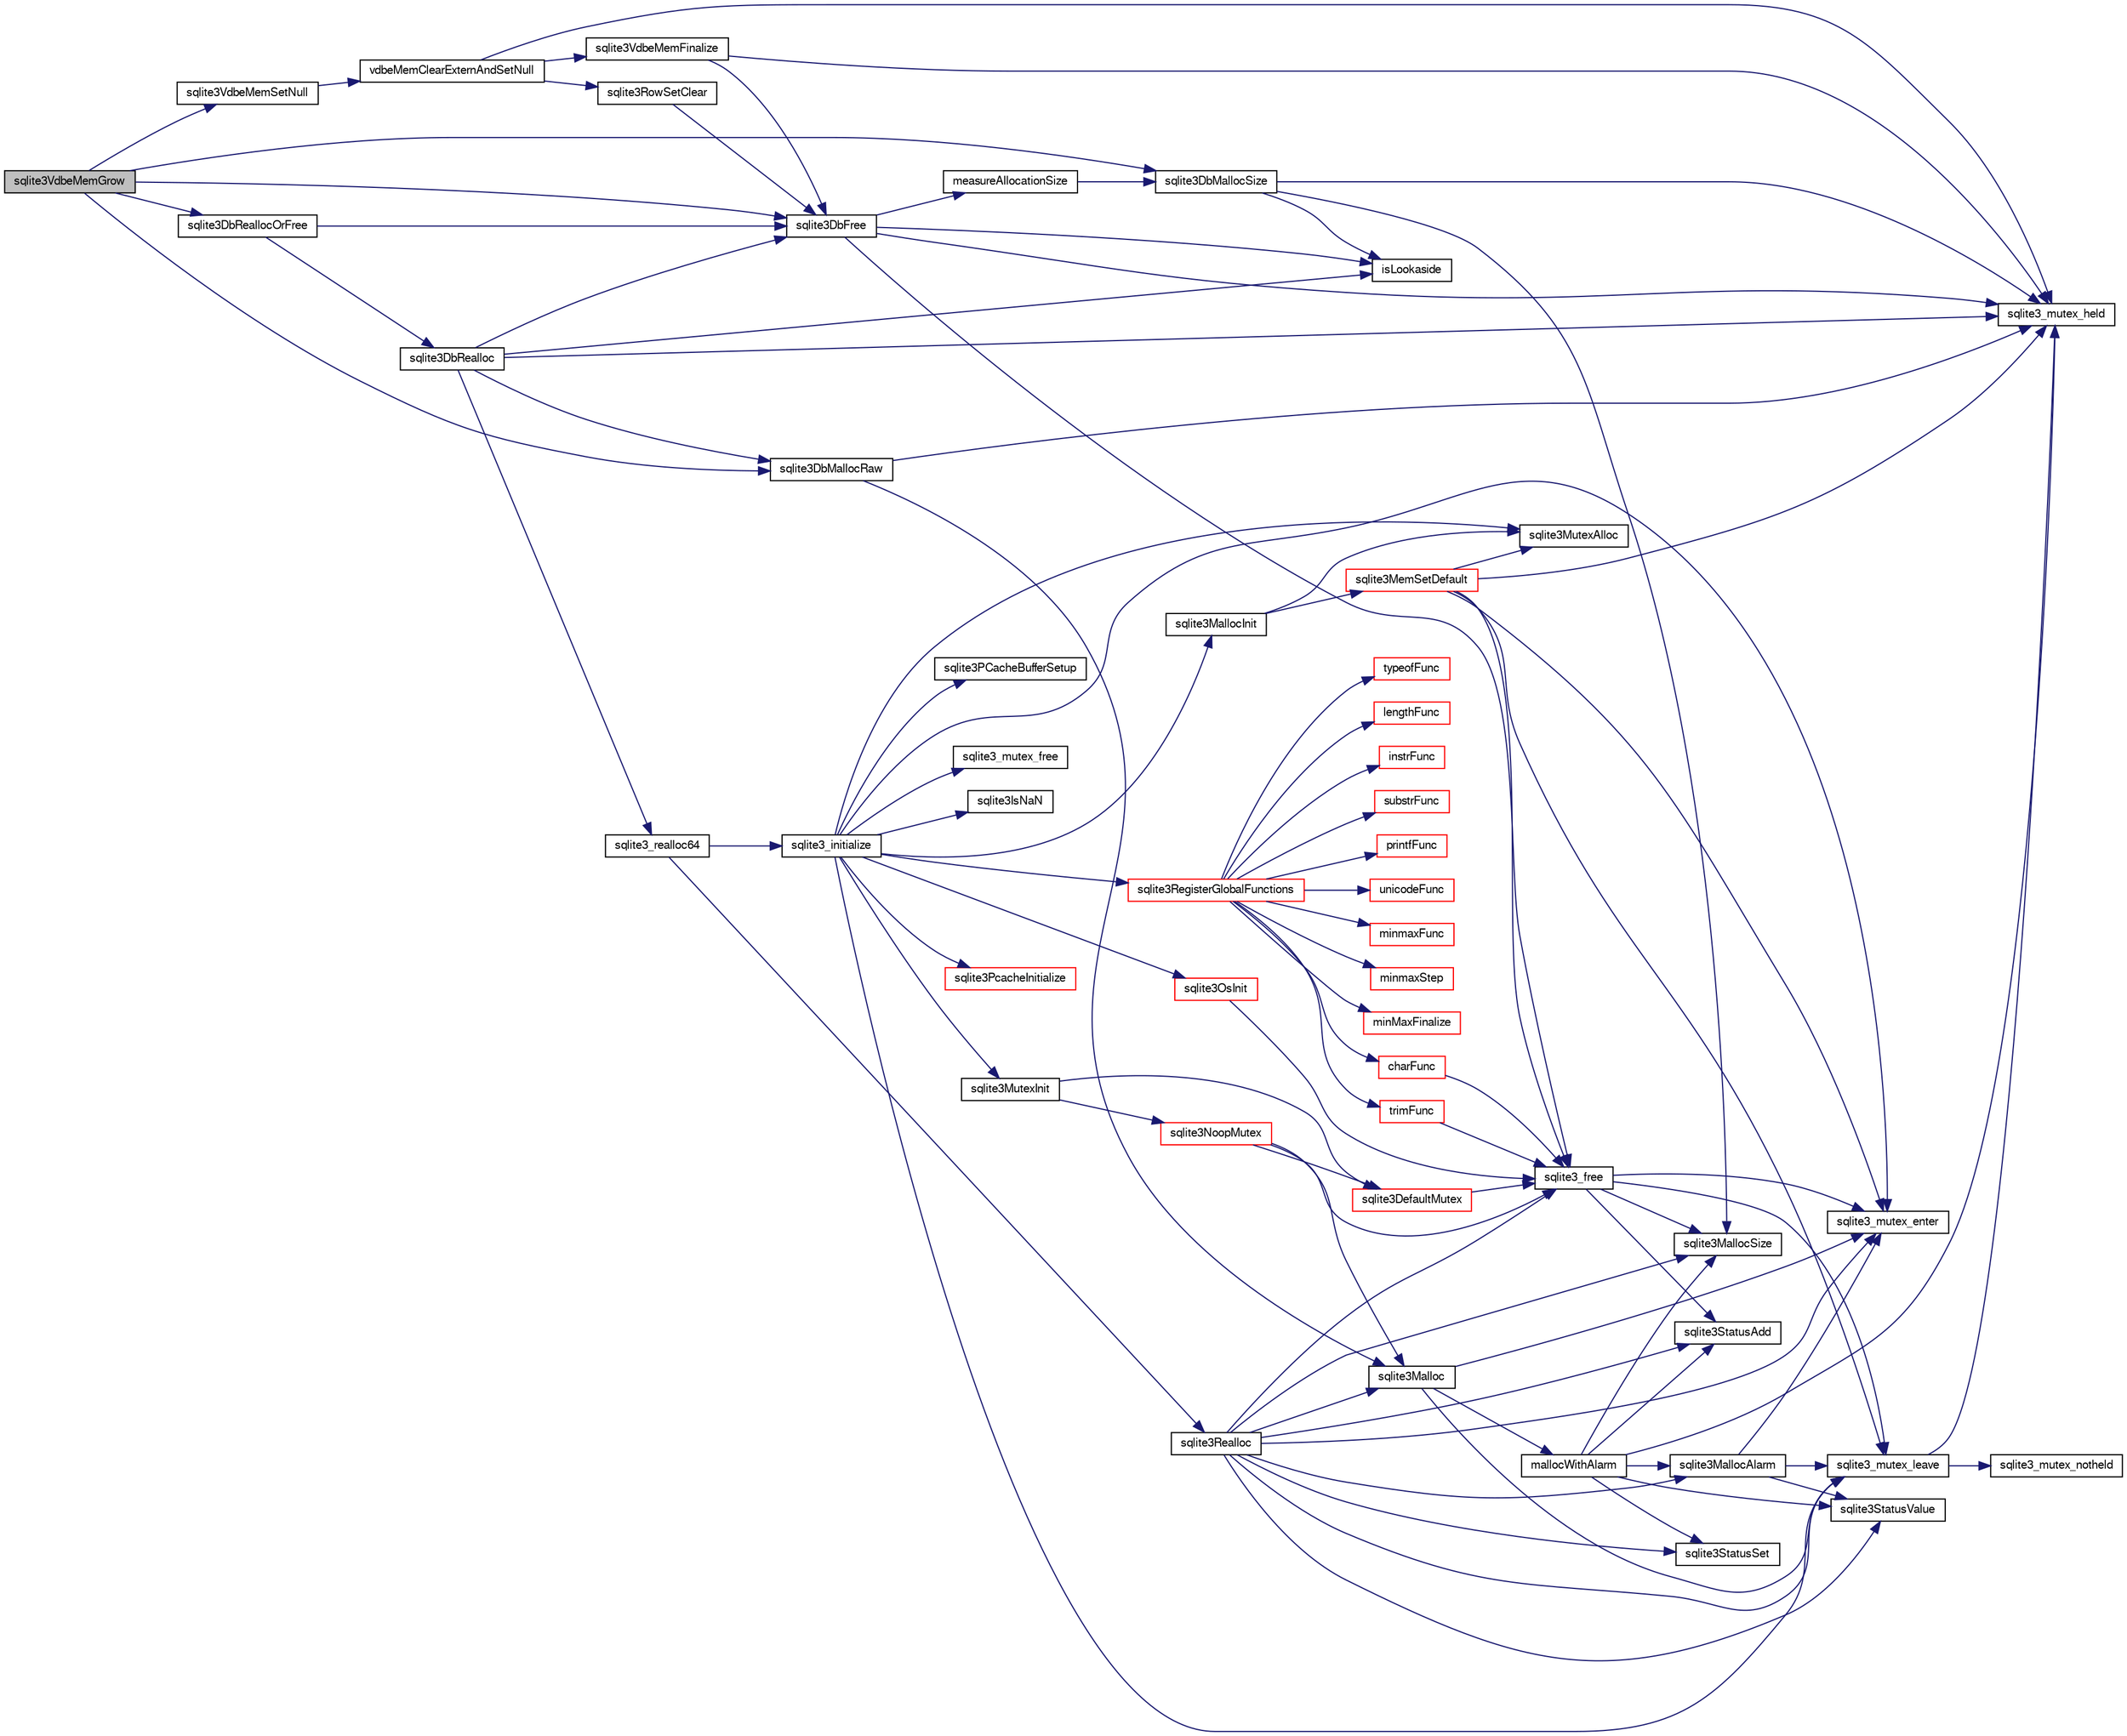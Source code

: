 digraph "sqlite3VdbeMemGrow"
{
  edge [fontname="FreeSans",fontsize="10",labelfontname="FreeSans",labelfontsize="10"];
  node [fontname="FreeSans",fontsize="10",shape=record];
  rankdir="LR";
  Node768325 [label="sqlite3VdbeMemGrow",height=0.2,width=0.4,color="black", fillcolor="grey75", style="filled", fontcolor="black"];
  Node768325 -> Node768326 [color="midnightblue",fontsize="10",style="solid",fontname="FreeSans"];
  Node768326 [label="sqlite3DbMallocSize",height=0.2,width=0.4,color="black", fillcolor="white", style="filled",URL="$sqlite3_8c.html#aa397e5a8a03495203a0767abf0a71f86"];
  Node768326 -> Node768327 [color="midnightblue",fontsize="10",style="solid",fontname="FreeSans"];
  Node768327 [label="sqlite3MallocSize",height=0.2,width=0.4,color="black", fillcolor="white", style="filled",URL="$sqlite3_8c.html#acf5d2a5f35270bafb050bd2def576955"];
  Node768326 -> Node768328 [color="midnightblue",fontsize="10",style="solid",fontname="FreeSans"];
  Node768328 [label="sqlite3_mutex_held",height=0.2,width=0.4,color="black", fillcolor="white", style="filled",URL="$sqlite3_8c.html#acf77da68932b6bc163c5e68547ecc3e7"];
  Node768326 -> Node768329 [color="midnightblue",fontsize="10",style="solid",fontname="FreeSans"];
  Node768329 [label="isLookaside",height=0.2,width=0.4,color="black", fillcolor="white", style="filled",URL="$sqlite3_8c.html#a770fa05ff9717b75e16f4d968a77b897"];
  Node768325 -> Node768330 [color="midnightblue",fontsize="10",style="solid",fontname="FreeSans"];
  Node768330 [label="sqlite3DbReallocOrFree",height=0.2,width=0.4,color="black", fillcolor="white", style="filled",URL="$sqlite3_8c.html#a532a9fd62eeb46b61885a0fff075231c"];
  Node768330 -> Node768331 [color="midnightblue",fontsize="10",style="solid",fontname="FreeSans"];
  Node768331 [label="sqlite3DbRealloc",height=0.2,width=0.4,color="black", fillcolor="white", style="filled",URL="$sqlite3_8c.html#ae028f4902a9d29bcaf310ff289ee87dc"];
  Node768331 -> Node768328 [color="midnightblue",fontsize="10",style="solid",fontname="FreeSans"];
  Node768331 -> Node768332 [color="midnightblue",fontsize="10",style="solid",fontname="FreeSans"];
  Node768332 [label="sqlite3DbMallocRaw",height=0.2,width=0.4,color="black", fillcolor="white", style="filled",URL="$sqlite3_8c.html#abbe8be0cf7175e11ddc3e2218fad924e"];
  Node768332 -> Node768328 [color="midnightblue",fontsize="10",style="solid",fontname="FreeSans"];
  Node768332 -> Node768333 [color="midnightblue",fontsize="10",style="solid",fontname="FreeSans"];
  Node768333 [label="sqlite3Malloc",height=0.2,width=0.4,color="black", fillcolor="white", style="filled",URL="$sqlite3_8c.html#a361a2eaa846b1885f123abe46f5d8b2b"];
  Node768333 -> Node768334 [color="midnightblue",fontsize="10",style="solid",fontname="FreeSans"];
  Node768334 [label="sqlite3_mutex_enter",height=0.2,width=0.4,color="black", fillcolor="white", style="filled",URL="$sqlite3_8c.html#a1c12cde690bd89f104de5cbad12a6bf5"];
  Node768333 -> Node768335 [color="midnightblue",fontsize="10",style="solid",fontname="FreeSans"];
  Node768335 [label="mallocWithAlarm",height=0.2,width=0.4,color="black", fillcolor="white", style="filled",URL="$sqlite3_8c.html#ab070d5cf8e48ec8a6a43cf025d48598b"];
  Node768335 -> Node768328 [color="midnightblue",fontsize="10",style="solid",fontname="FreeSans"];
  Node768335 -> Node768336 [color="midnightblue",fontsize="10",style="solid",fontname="FreeSans"];
  Node768336 [label="sqlite3StatusSet",height=0.2,width=0.4,color="black", fillcolor="white", style="filled",URL="$sqlite3_8c.html#afec7586c01fcb5ea17dc9d7725a589d9"];
  Node768335 -> Node768337 [color="midnightblue",fontsize="10",style="solid",fontname="FreeSans"];
  Node768337 [label="sqlite3StatusValue",height=0.2,width=0.4,color="black", fillcolor="white", style="filled",URL="$sqlite3_8c.html#a30b8ac296c6e200c1fa57708d52c6ef6"];
  Node768335 -> Node768338 [color="midnightblue",fontsize="10",style="solid",fontname="FreeSans"];
  Node768338 [label="sqlite3MallocAlarm",height=0.2,width=0.4,color="black", fillcolor="white", style="filled",URL="$sqlite3_8c.html#ada66988e8471d1198f3219c062377508"];
  Node768338 -> Node768337 [color="midnightblue",fontsize="10",style="solid",fontname="FreeSans"];
  Node768338 -> Node768339 [color="midnightblue",fontsize="10",style="solid",fontname="FreeSans"];
  Node768339 [label="sqlite3_mutex_leave",height=0.2,width=0.4,color="black", fillcolor="white", style="filled",URL="$sqlite3_8c.html#a5838d235601dbd3c1fa993555c6bcc93"];
  Node768339 -> Node768328 [color="midnightblue",fontsize="10",style="solid",fontname="FreeSans"];
  Node768339 -> Node768340 [color="midnightblue",fontsize="10",style="solid",fontname="FreeSans"];
  Node768340 [label="sqlite3_mutex_notheld",height=0.2,width=0.4,color="black", fillcolor="white", style="filled",URL="$sqlite3_8c.html#a83967c837c1c000d3b5adcfaa688f5dc"];
  Node768338 -> Node768334 [color="midnightblue",fontsize="10",style="solid",fontname="FreeSans"];
  Node768335 -> Node768327 [color="midnightblue",fontsize="10",style="solid",fontname="FreeSans"];
  Node768335 -> Node768341 [color="midnightblue",fontsize="10",style="solid",fontname="FreeSans"];
  Node768341 [label="sqlite3StatusAdd",height=0.2,width=0.4,color="black", fillcolor="white", style="filled",URL="$sqlite3_8c.html#afa029f93586aeab4cc85360905dae9cd"];
  Node768333 -> Node768339 [color="midnightblue",fontsize="10",style="solid",fontname="FreeSans"];
  Node768331 -> Node768329 [color="midnightblue",fontsize="10",style="solid",fontname="FreeSans"];
  Node768331 -> Node768342 [color="midnightblue",fontsize="10",style="solid",fontname="FreeSans"];
  Node768342 [label="sqlite3DbFree",height=0.2,width=0.4,color="black", fillcolor="white", style="filled",URL="$sqlite3_8c.html#ac70ab821a6607b4a1b909582dc37a069"];
  Node768342 -> Node768328 [color="midnightblue",fontsize="10",style="solid",fontname="FreeSans"];
  Node768342 -> Node768343 [color="midnightblue",fontsize="10",style="solid",fontname="FreeSans"];
  Node768343 [label="measureAllocationSize",height=0.2,width=0.4,color="black", fillcolor="white", style="filled",URL="$sqlite3_8c.html#a45731e644a22fdb756e2b6337224217a"];
  Node768343 -> Node768326 [color="midnightblue",fontsize="10",style="solid",fontname="FreeSans"];
  Node768342 -> Node768329 [color="midnightblue",fontsize="10",style="solid",fontname="FreeSans"];
  Node768342 -> Node768344 [color="midnightblue",fontsize="10",style="solid",fontname="FreeSans"];
  Node768344 [label="sqlite3_free",height=0.2,width=0.4,color="black", fillcolor="white", style="filled",URL="$sqlite3_8c.html#a6552349e36a8a691af5487999ab09519"];
  Node768344 -> Node768334 [color="midnightblue",fontsize="10",style="solid",fontname="FreeSans"];
  Node768344 -> Node768341 [color="midnightblue",fontsize="10",style="solid",fontname="FreeSans"];
  Node768344 -> Node768327 [color="midnightblue",fontsize="10",style="solid",fontname="FreeSans"];
  Node768344 -> Node768339 [color="midnightblue",fontsize="10",style="solid",fontname="FreeSans"];
  Node768331 -> Node768345 [color="midnightblue",fontsize="10",style="solid",fontname="FreeSans"];
  Node768345 [label="sqlite3_realloc64",height=0.2,width=0.4,color="black", fillcolor="white", style="filled",URL="$sqlite3_8c.html#a3765a714077ee547e811034236dc9ecd"];
  Node768345 -> Node768346 [color="midnightblue",fontsize="10",style="solid",fontname="FreeSans"];
  Node768346 [label="sqlite3_initialize",height=0.2,width=0.4,color="black", fillcolor="white", style="filled",URL="$sqlite3_8c.html#ab0c0ee2d5d4cf8b28e9572296a8861df"];
  Node768346 -> Node768347 [color="midnightblue",fontsize="10",style="solid",fontname="FreeSans"];
  Node768347 [label="sqlite3MutexInit",height=0.2,width=0.4,color="black", fillcolor="white", style="filled",URL="$sqlite3_8c.html#a7906afcdd1cdb3d0007eb932398a1158"];
  Node768347 -> Node768348 [color="midnightblue",fontsize="10",style="solid",fontname="FreeSans"];
  Node768348 [label="sqlite3DefaultMutex",height=0.2,width=0.4,color="red", fillcolor="white", style="filled",URL="$sqlite3_8c.html#ac895a71e325f9b2f9b862f737c17aca8"];
  Node768348 -> Node768344 [color="midnightblue",fontsize="10",style="solid",fontname="FreeSans"];
  Node768347 -> Node768357 [color="midnightblue",fontsize="10",style="solid",fontname="FreeSans"];
  Node768357 [label="sqlite3NoopMutex",height=0.2,width=0.4,color="red", fillcolor="white", style="filled",URL="$sqlite3_8c.html#a09742cde9ef371d94f8201d2cdb543e4"];
  Node768357 -> Node768333 [color="midnightblue",fontsize="10",style="solid",fontname="FreeSans"];
  Node768357 -> Node768344 [color="midnightblue",fontsize="10",style="solid",fontname="FreeSans"];
  Node768357 -> Node768348 [color="midnightblue",fontsize="10",style="solid",fontname="FreeSans"];
  Node768346 -> Node768365 [color="midnightblue",fontsize="10",style="solid",fontname="FreeSans"];
  Node768365 [label="sqlite3MutexAlloc",height=0.2,width=0.4,color="black", fillcolor="white", style="filled",URL="$sqlite3_8c.html#a0e3f432ee581f6876b590e7ad7e84e19"];
  Node768346 -> Node768334 [color="midnightblue",fontsize="10",style="solid",fontname="FreeSans"];
  Node768346 -> Node768366 [color="midnightblue",fontsize="10",style="solid",fontname="FreeSans"];
  Node768366 [label="sqlite3MallocInit",height=0.2,width=0.4,color="black", fillcolor="white", style="filled",URL="$sqlite3_8c.html#a9e06f9e7cad0d83ce80ab493c9533552"];
  Node768366 -> Node768367 [color="midnightblue",fontsize="10",style="solid",fontname="FreeSans"];
  Node768367 [label="sqlite3MemSetDefault",height=0.2,width=0.4,color="red", fillcolor="white", style="filled",URL="$sqlite3_8c.html#a162fbfd727e92c5f8f72625b5ff62549"];
  Node768367 -> Node768365 [color="midnightblue",fontsize="10",style="solid",fontname="FreeSans"];
  Node768367 -> Node768334 [color="midnightblue",fontsize="10",style="solid",fontname="FreeSans"];
  Node768367 -> Node768339 [color="midnightblue",fontsize="10",style="solid",fontname="FreeSans"];
  Node768367 -> Node768328 [color="midnightblue",fontsize="10",style="solid",fontname="FreeSans"];
  Node768367 -> Node768344 [color="midnightblue",fontsize="10",style="solid",fontname="FreeSans"];
  Node768366 -> Node768365 [color="midnightblue",fontsize="10",style="solid",fontname="FreeSans"];
  Node768346 -> Node768339 [color="midnightblue",fontsize="10",style="solid",fontname="FreeSans"];
  Node768346 -> Node768451 [color="midnightblue",fontsize="10",style="solid",fontname="FreeSans"];
  Node768451 [label="sqlite3RegisterGlobalFunctions",height=0.2,width=0.4,color="red", fillcolor="white", style="filled",URL="$sqlite3_8c.html#a9f75bd111010f29e1b8d74344473c4ec"];
  Node768451 -> Node768452 [color="midnightblue",fontsize="10",style="solid",fontname="FreeSans"];
  Node768452 [label="trimFunc",height=0.2,width=0.4,color="red", fillcolor="white", style="filled",URL="$sqlite3_8c.html#afad56dbe7f08139a630156e644b14704"];
  Node768452 -> Node768344 [color="midnightblue",fontsize="10",style="solid",fontname="FreeSans"];
  Node768451 -> Node768466 [color="midnightblue",fontsize="10",style="solid",fontname="FreeSans"];
  Node768466 [label="minmaxFunc",height=0.2,width=0.4,color="red", fillcolor="white", style="filled",URL="$sqlite3_8c.html#a4d00f48b948fd73cb70bcfd1efc0bfb0"];
  Node768451 -> Node768475 [color="midnightblue",fontsize="10",style="solid",fontname="FreeSans"];
  Node768475 [label="minmaxStep",height=0.2,width=0.4,color="red", fillcolor="white", style="filled",URL="$sqlite3_8c.html#a5b4c0da0f3b61d7ff25ebd30aa22cca4"];
  Node768451 -> Node768479 [color="midnightblue",fontsize="10",style="solid",fontname="FreeSans"];
  Node768479 [label="minMaxFinalize",height=0.2,width=0.4,color="red", fillcolor="white", style="filled",URL="$sqlite3_8c.html#a0439dd90934a2dee93517c50884d5924"];
  Node768451 -> Node768480 [color="midnightblue",fontsize="10",style="solid",fontname="FreeSans"];
  Node768480 [label="typeofFunc",height=0.2,width=0.4,color="red", fillcolor="white", style="filled",URL="$sqlite3_8c.html#aba6c564ff0d6b017de448469d0fb243f"];
  Node768451 -> Node768481 [color="midnightblue",fontsize="10",style="solid",fontname="FreeSans"];
  Node768481 [label="lengthFunc",height=0.2,width=0.4,color="red", fillcolor="white", style="filled",URL="$sqlite3_8c.html#affdabf006c37c26a1c3e325badb83546"];
  Node768451 -> Node768486 [color="midnightblue",fontsize="10",style="solid",fontname="FreeSans"];
  Node768486 [label="instrFunc",height=0.2,width=0.4,color="red", fillcolor="white", style="filled",URL="$sqlite3_8c.html#a8f86ca540b92ac28aaefaa126170cf8c"];
  Node768451 -> Node768488 [color="midnightblue",fontsize="10",style="solid",fontname="FreeSans"];
  Node768488 [label="substrFunc",height=0.2,width=0.4,color="red", fillcolor="white", style="filled",URL="$sqlite3_8c.html#a8a8739d9af5589338113371e440b2734"];
  Node768451 -> Node768493 [color="midnightblue",fontsize="10",style="solid",fontname="FreeSans"];
  Node768493 [label="printfFunc",height=0.2,width=0.4,color="red", fillcolor="white", style="filled",URL="$sqlite3_8c.html#a80ca21d434c7c5b6668bee721331dda8"];
  Node768451 -> Node768495 [color="midnightblue",fontsize="10",style="solid",fontname="FreeSans"];
  Node768495 [label="unicodeFunc",height=0.2,width=0.4,color="red", fillcolor="white", style="filled",URL="$sqlite3_8c.html#a1d3d012cbe2276d8d713be80884db355"];
  Node768451 -> Node768497 [color="midnightblue",fontsize="10",style="solid",fontname="FreeSans"];
  Node768497 [label="charFunc",height=0.2,width=0.4,color="red", fillcolor="white", style="filled",URL="$sqlite3_8c.html#ab9b72ce47fcea3c3b92e816435a0fd91"];
  Node768497 -> Node768344 [color="midnightblue",fontsize="10",style="solid",fontname="FreeSans"];
  Node768346 -> Node768600 [color="midnightblue",fontsize="10",style="solid",fontname="FreeSans"];
  Node768600 [label="sqlite3PcacheInitialize",height=0.2,width=0.4,color="red", fillcolor="white", style="filled",URL="$sqlite3_8c.html#a2902c61ddc88bea002c4d69fe4052b1f"];
  Node768346 -> Node768601 [color="midnightblue",fontsize="10",style="solid",fontname="FreeSans"];
  Node768601 [label="sqlite3OsInit",height=0.2,width=0.4,color="red", fillcolor="white", style="filled",URL="$sqlite3_8c.html#afeaa886fe1ca086a30fd278b1d069762"];
  Node768601 -> Node768344 [color="midnightblue",fontsize="10",style="solid",fontname="FreeSans"];
  Node768346 -> Node768605 [color="midnightblue",fontsize="10",style="solid",fontname="FreeSans"];
  Node768605 [label="sqlite3PCacheBufferSetup",height=0.2,width=0.4,color="black", fillcolor="white", style="filled",URL="$sqlite3_8c.html#ad18a1eebefdfbc4254f473f7b0101937"];
  Node768346 -> Node768606 [color="midnightblue",fontsize="10",style="solid",fontname="FreeSans"];
  Node768606 [label="sqlite3_mutex_free",height=0.2,width=0.4,color="black", fillcolor="white", style="filled",URL="$sqlite3_8c.html#a2db2e72e08f6873afa9c61b0ec726fec"];
  Node768346 -> Node768390 [color="midnightblue",fontsize="10",style="solid",fontname="FreeSans"];
  Node768390 [label="sqlite3IsNaN",height=0.2,width=0.4,color="black", fillcolor="white", style="filled",URL="$sqlite3_8c.html#aed4d78203877c3486765ccbc7feebb50"];
  Node768345 -> Node768379 [color="midnightblue",fontsize="10",style="solid",fontname="FreeSans"];
  Node768379 [label="sqlite3Realloc",height=0.2,width=0.4,color="black", fillcolor="white", style="filled",URL="$sqlite3_8c.html#ad53aefdfc088f622e23ffe838201fe22"];
  Node768379 -> Node768333 [color="midnightblue",fontsize="10",style="solid",fontname="FreeSans"];
  Node768379 -> Node768344 [color="midnightblue",fontsize="10",style="solid",fontname="FreeSans"];
  Node768379 -> Node768327 [color="midnightblue",fontsize="10",style="solid",fontname="FreeSans"];
  Node768379 -> Node768334 [color="midnightblue",fontsize="10",style="solid",fontname="FreeSans"];
  Node768379 -> Node768336 [color="midnightblue",fontsize="10",style="solid",fontname="FreeSans"];
  Node768379 -> Node768337 [color="midnightblue",fontsize="10",style="solid",fontname="FreeSans"];
  Node768379 -> Node768338 [color="midnightblue",fontsize="10",style="solid",fontname="FreeSans"];
  Node768379 -> Node768341 [color="midnightblue",fontsize="10",style="solid",fontname="FreeSans"];
  Node768379 -> Node768339 [color="midnightblue",fontsize="10",style="solid",fontname="FreeSans"];
  Node768330 -> Node768342 [color="midnightblue",fontsize="10",style="solid",fontname="FreeSans"];
  Node768325 -> Node768342 [color="midnightblue",fontsize="10",style="solid",fontname="FreeSans"];
  Node768325 -> Node768332 [color="midnightblue",fontsize="10",style="solid",fontname="FreeSans"];
  Node768325 -> Node768460 [color="midnightblue",fontsize="10",style="solid",fontname="FreeSans"];
  Node768460 [label="sqlite3VdbeMemSetNull",height=0.2,width=0.4,color="black", fillcolor="white", style="filled",URL="$sqlite3_8c.html#ae01092c23aebaf8a3ebdf3954609b410"];
  Node768460 -> Node768403 [color="midnightblue",fontsize="10",style="solid",fontname="FreeSans"];
  Node768403 [label="vdbeMemClearExternAndSetNull",height=0.2,width=0.4,color="black", fillcolor="white", style="filled",URL="$sqlite3_8c.html#a29c41a360fb0e86b817777daf061230c"];
  Node768403 -> Node768328 [color="midnightblue",fontsize="10",style="solid",fontname="FreeSans"];
  Node768403 -> Node768404 [color="midnightblue",fontsize="10",style="solid",fontname="FreeSans"];
  Node768404 [label="sqlite3VdbeMemFinalize",height=0.2,width=0.4,color="black", fillcolor="white", style="filled",URL="$sqlite3_8c.html#a2568220f48ddef81b1c43e401042d9d2"];
  Node768404 -> Node768328 [color="midnightblue",fontsize="10",style="solid",fontname="FreeSans"];
  Node768404 -> Node768342 [color="midnightblue",fontsize="10",style="solid",fontname="FreeSans"];
  Node768403 -> Node768405 [color="midnightblue",fontsize="10",style="solid",fontname="FreeSans"];
  Node768405 [label="sqlite3RowSetClear",height=0.2,width=0.4,color="black", fillcolor="white", style="filled",URL="$sqlite3_8c.html#ae153de0cd969511a607e26deeca80342"];
  Node768405 -> Node768342 [color="midnightblue",fontsize="10",style="solid",fontname="FreeSans"];
}
